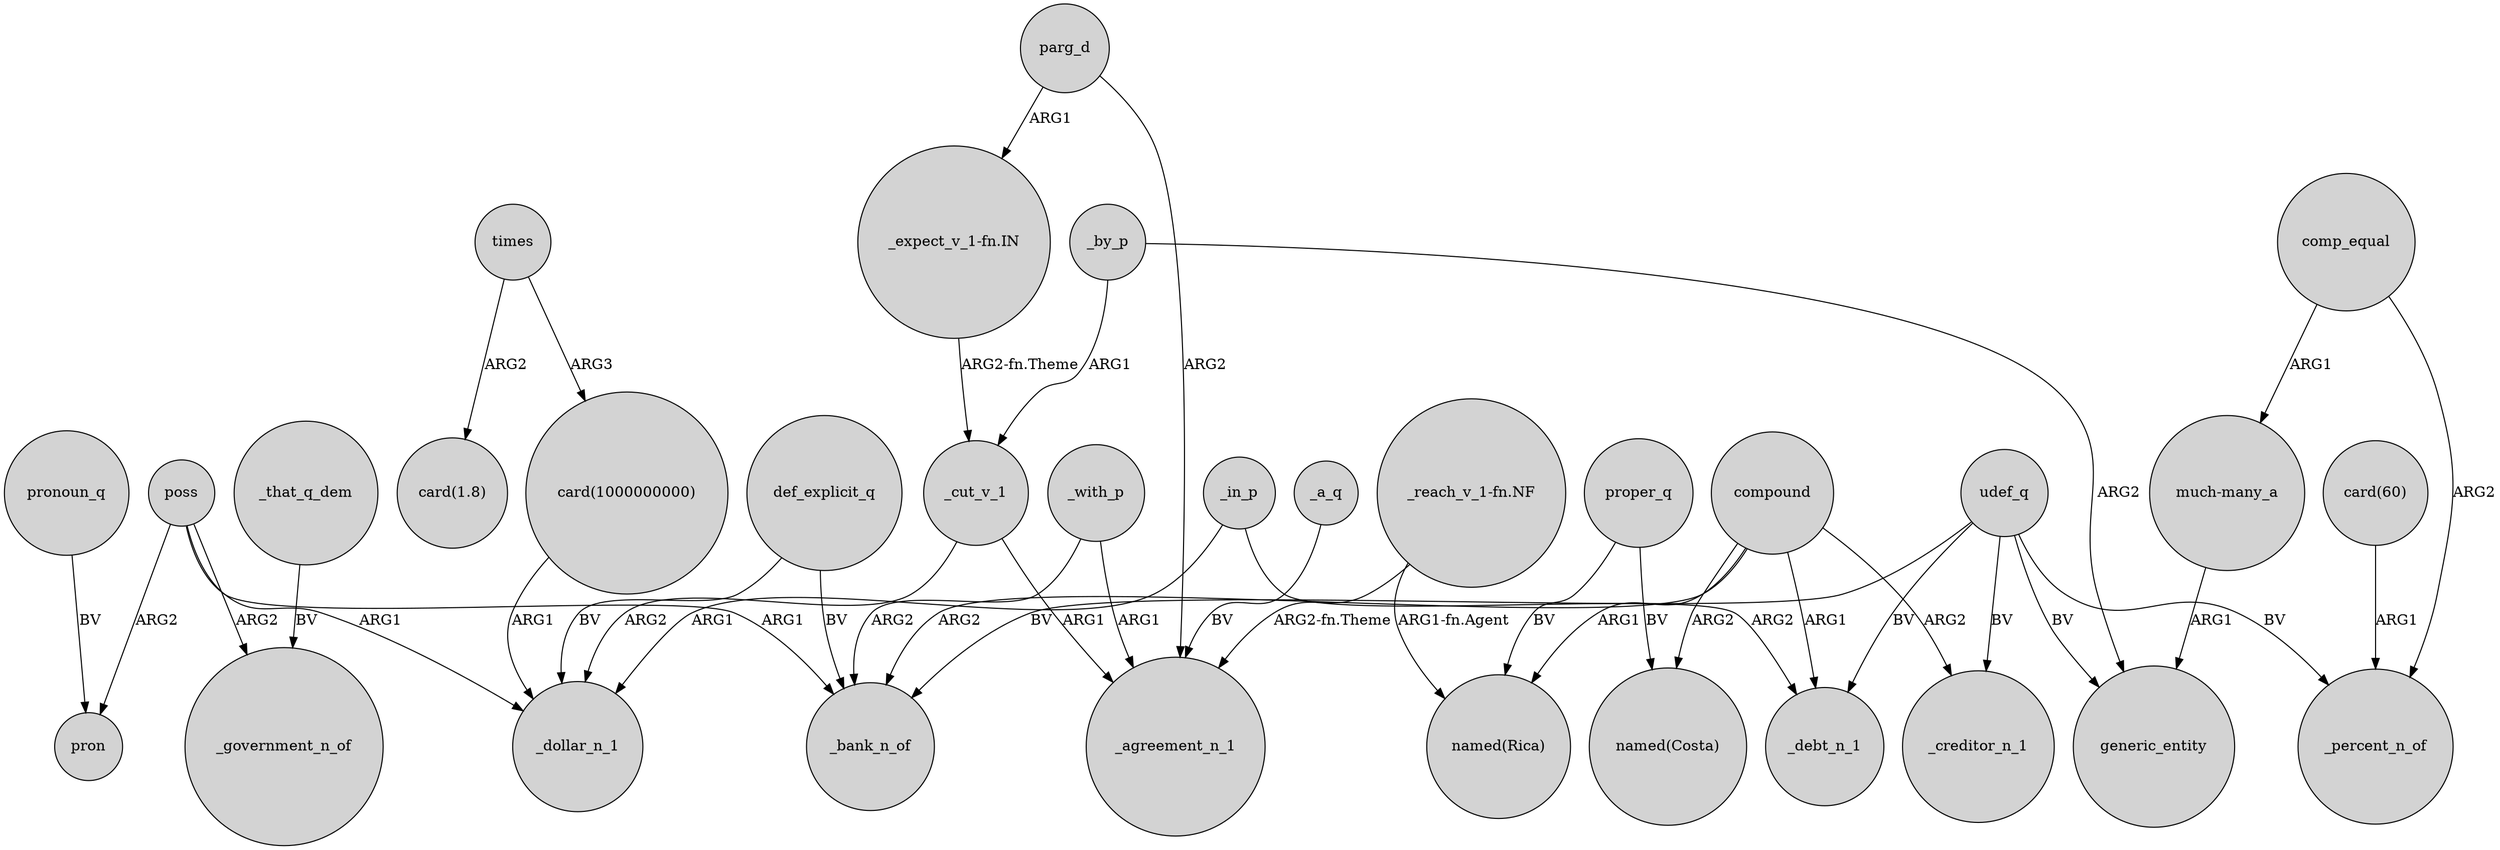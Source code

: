 digraph {
	node [shape=circle style=filled]
	compound -> _bank_n_of [label=ARG2]
	compound -> _debt_n_1 [label=ARG1]
	udef_q -> generic_entity [label=BV]
	poss -> pron [label=ARG2]
	_by_p -> generic_entity [label=ARG2]
	proper_q -> "named(Costa)" [label=BV]
	udef_q -> _debt_n_1 [label=BV]
	"much-many_a" -> generic_entity [label=ARG1]
	"card(60)" -> _percent_n_of [label=ARG1]
	poss -> _dollar_n_1 [label=ARG1]
	_by_p -> _cut_v_1 [label=ARG1]
	comp_equal -> "much-many_a" [label=ARG1]
	comp_equal -> _percent_n_of [label=ARG2]
	times -> "card(1000000000)" [label=ARG3]
	poss -> _bank_n_of [label=ARG1]
	pronoun_q -> pron [label=BV]
	compound -> "named(Rica)" [label=ARG1]
	compound -> "named(Costa)" [label=ARG2]
	_a_q -> _agreement_n_1 [label=BV]
	parg_d -> "_expect_v_1-fn.IN" [label=ARG1]
	_that_q_dem -> _government_n_of [label=BV]
	_cut_v_1 -> _dollar_n_1 [label=ARG2]
	"_reach_v_1-fn.NF" -> "named(Rica)" [label="ARG1-fn.Agent"]
	times -> "card(1.8)" [label=ARG2]
	def_explicit_q -> _bank_n_of [label=BV]
	proper_q -> "named(Rica)" [label=BV]
	udef_q -> _creditor_n_1 [label=BV]
	_with_p -> _agreement_n_1 [label=ARG1]
	_with_p -> _bank_n_of [label=ARG2]
	compound -> _creditor_n_1 [label=ARG2]
	_cut_v_1 -> _agreement_n_1 [label=ARG1]
	_in_p -> _dollar_n_1 [label=ARG1]
	def_explicit_q -> _dollar_n_1 [label=BV]
	udef_q -> _percent_n_of [label=BV]
	parg_d -> _agreement_n_1 [label=ARG2]
	"card(1000000000)" -> _dollar_n_1 [label=ARG1]
	_in_p -> _debt_n_1 [label=ARG2]
	poss -> _government_n_of [label=ARG2]
	"_expect_v_1-fn.IN" -> _cut_v_1 [label="ARG2-fn.Theme"]
	"_reach_v_1-fn.NF" -> _agreement_n_1 [label="ARG2-fn.Theme"]
	udef_q -> _bank_n_of [label=BV]
}
